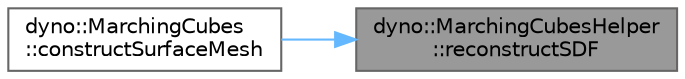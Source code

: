 digraph "dyno::MarchingCubesHelper::reconstructSDF"
{
 // LATEX_PDF_SIZE
  bgcolor="transparent";
  edge [fontname=Helvetica,fontsize=10,labelfontname=Helvetica,labelfontsize=10];
  node [fontname=Helvetica,fontsize=10,shape=box,height=0.2,width=0.4];
  rankdir="RL";
  Node1 [id="Node000001",label="dyno::MarchingCubesHelper\l::reconstructSDF",height=0.2,width=0.4,color="gray40", fillcolor="grey60", style="filled", fontcolor="black",tooltip=" "];
  Node1 -> Node2 [id="edge1_Node000001_Node000002",dir="back",color="steelblue1",style="solid",tooltip=" "];
  Node2 [id="Node000002",label="dyno::MarchingCubes\l::constructSurfaceMesh",height=0.2,width=0.4,color="grey40", fillcolor="white", style="filled",URL="$classdyno_1_1_marching_cubes.html#aa84e838e1a86c7621ce4157206b96787",tooltip=" "];
}
